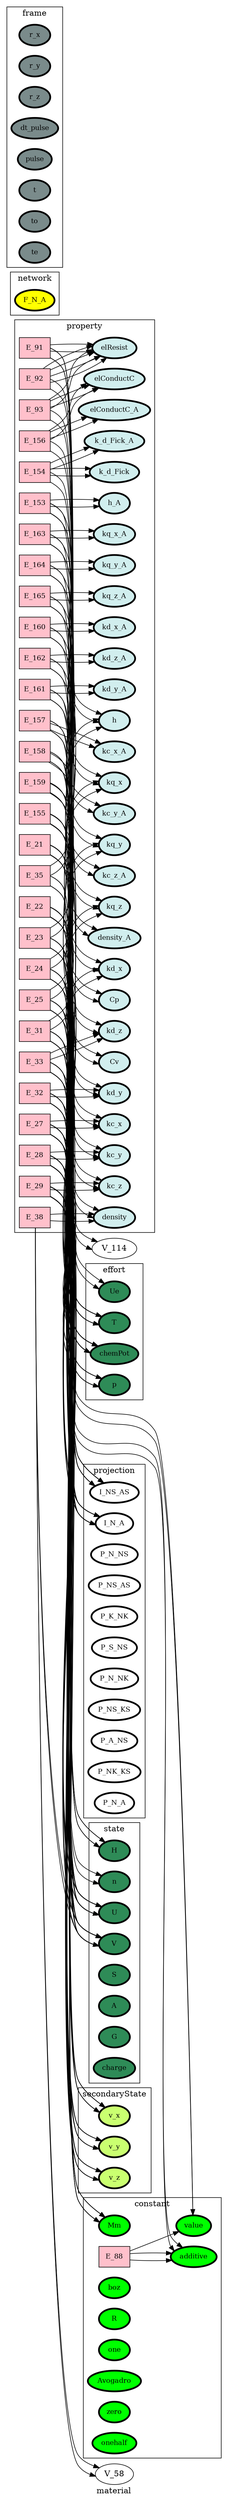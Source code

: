 digraph material {
label=material;
rankdir=LR;
E_91 -> V_114  [splines=ortho];
E_91 -> V_27  [splines=ortho];
E_92 -> V_1  [splines=ortho];
E_92 -> V_115  [splines=ortho];
E_93 -> V_112  [splines=ortho];
E_93 -> V_115  [splines=ortho];
E_153 -> V_200  [splines=ortho];
E_153 -> V_56  [splines=ortho];
E_154 -> V_183  [splines=ortho];
E_154 -> V_200  [splines=ortho];
E_155 -> V_201  [splines=ortho];
E_155 -> V_59  [splines=ortho];
E_156 -> V_116  [splines=ortho];
E_156 -> V_201  [splines=ortho];
E_157 -> V_201  [splines=ortho];
E_157 -> V_48  [splines=ortho];
E_158 -> V_201  [splines=ortho];
E_158 -> V_49  [splines=ortho];
E_159 -> V_201  [splines=ortho];
E_159 -> V_50  [splines=ortho];
E_160 -> V_200  [splines=ortho];
E_160 -> V_52  [splines=ortho];
E_161 -> V_200  [splines=ortho];
E_161 -> V_53  [splines=ortho];
E_162 -> V_200  [splines=ortho];
E_162 -> V_54  [splines=ortho];
E_163 -> V_201  [splines=ortho];
E_163 -> V_44  [splines=ortho];
E_164 -> V_201  [splines=ortho];
E_164 -> V_45  [splines=ortho];
E_165 -> V_201  [splines=ortho];
E_165 -> V_46  [splines=ortho];
E_21 -> V_18  [splines=ortho];
E_21 -> V_20  [splines=ortho];
E_22 -> V_13  [splines=ortho];
E_22 -> V_18  [splines=ortho];
E_23 -> V_13  [splines=ortho];
E_23 -> V_15  [splines=ortho];
E_23 -> V_18  [splines=ortho];
E_23 -> V_28  [splines=ortho];
E_24 -> V_13  [splines=ortho];
E_24 -> V_15  [splines=ortho];
E_24 -> V_18  [splines=ortho];
E_24 -> V_29  [splines=ortho];
E_25 -> V_13  [splines=ortho];
E_25 -> V_15  [splines=ortho];
E_25 -> V_18  [splines=ortho];
E_25 -> V_30  [splines=ortho];
E_27 -> V_13  [splines=ortho];
E_27 -> V_15  [splines=ortho];
E_27 -> V_17  [splines=ortho];
E_27 -> V_19  [splines=ortho];
E_27 -> V_28  [splines=ortho];
E_27 -> V_40  [splines=ortho];
E_28 -> V_13  [splines=ortho];
E_28 -> V_15  [splines=ortho];
E_28 -> V_17  [splines=ortho];
E_28 -> V_19  [splines=ortho];
E_28 -> V_29  [splines=ortho];
E_28 -> V_40  [splines=ortho];
E_29 -> V_13  [splines=ortho];
E_29 -> V_15  [splines=ortho];
E_29 -> V_17  [splines=ortho];
E_29 -> V_19  [splines=ortho];
E_29 -> V_30  [splines=ortho];
E_29 -> V_40  [splines=ortho];
E_31 -> V_13  [splines=ortho];
E_31 -> V_15  [splines=ortho];
E_31 -> V_19  [splines=ortho];
E_31 -> V_28  [splines=ortho];
E_32 -> V_13  [splines=ortho];
E_32 -> V_15  [splines=ortho];
E_32 -> V_19  [splines=ortho];
E_32 -> V_29  [splines=ortho];
E_33 -> V_13  [splines=ortho];
E_33 -> V_15  [splines=ortho];
E_33 -> V_19  [splines=ortho];
E_33 -> V_30  [splines=ortho];
E_35 -> V_16  [splines=ortho];
E_35 -> V_20  [splines=ortho];
E_38 -> V_15  [splines=ortho];
E_38 -> V_58  [splines=ortho];
subgraph cluster_material___property {
label=property;
rankdir=LR;
V_115 [fillcolor=lightcyan2, fontsize=12, label=elResist, penwidth=3, style=filled];
V_116 [fillcolor=lightcyan2, fontsize=12, label=elConductC, penwidth=3, style=filled];
V_183 [fillcolor=lightcyan2, fontsize=12, label=k_d_Fick, penwidth=3, style=filled];
V_187 [fillcolor=lightcyan2, fontsize=12, label=h_A, penwidth=3, style=filled];
V_188 [fillcolor=lightcyan2, fontsize=12, label=k_d_Fick_A, penwidth=3, style=filled];
V_189 [fillcolor=lightcyan2, fontsize=12, label=density_A, penwidth=3, style=filled];
V_190 [fillcolor=lightcyan2, fontsize=12, label=elConductC_A, penwidth=3, style=filled];
V_191 [fillcolor=lightcyan2, fontsize=12, label=kc_x_A, penwidth=3, style=filled];
V_192 [fillcolor=lightcyan2, fontsize=12, label=kc_y_A, penwidth=3, style=filled];
V_193 [fillcolor=lightcyan2, fontsize=12, label=kc_z_A, penwidth=3, style=filled];
V_194 [fillcolor=lightcyan2, fontsize=12, label=kd_x_A, penwidth=3, style=filled];
V_195 [fillcolor=lightcyan2, fontsize=12, label=kd_y_A, penwidth=3, style=filled];
V_196 [fillcolor=lightcyan2, fontsize=12, label=kd_z_A, penwidth=3, style=filled];
V_197 [fillcolor=lightcyan2, fontsize=12, label=kq_x_A, penwidth=3, style=filled];
V_198 [fillcolor=lightcyan2, fontsize=12, label=kq_y_A, penwidth=3, style=filled];
V_199 [fillcolor=lightcyan2, fontsize=12, label=kq_z_A, penwidth=3, style=filled];
V_42 [fillcolor=lightcyan2, fontsize=12, label=Cp, penwidth=3, style=filled];
V_43 [fillcolor=lightcyan2, fontsize=12, label=Cv, penwidth=3, style=filled];
V_44 [fillcolor=lightcyan2, fontsize=12, label=kq_x, penwidth=3, style=filled];
V_45 [fillcolor=lightcyan2, fontsize=12, label=kq_y, penwidth=3, style=filled];
V_46 [fillcolor=lightcyan2, fontsize=12, label=kq_z, penwidth=3, style=filled];
V_48 [fillcolor=lightcyan2, fontsize=12, label=kc_x, penwidth=3, style=filled];
V_49 [fillcolor=lightcyan2, fontsize=12, label=kc_y, penwidth=3, style=filled];
V_50 [fillcolor=lightcyan2, fontsize=12, label=kc_z, penwidth=3, style=filled];
V_52 [fillcolor=lightcyan2, fontsize=12, label=kd_x, penwidth=3, style=filled];
V_53 [fillcolor=lightcyan2, fontsize=12, label=kd_y, penwidth=3, style=filled];
V_54 [fillcolor=lightcyan2, fontsize=12, label=kd_z, penwidth=3, style=filled];
V_56 [fillcolor=lightcyan2, fontsize=12, label=h, penwidth=3, style=filled];
V_59 [fillcolor=lightcyan2, fontsize=12, label=density, penwidth=3, style=filled];
E_91 [fillcolor=pink, fontsize=12, shape=box, style=filled];
E_91 -> V_115  [splines=ortho];
E_92 [fillcolor=pink, fontsize=12, shape=box, style=filled];
E_92 -> V_115  [splines=ortho];
E_93 [fillcolor=pink, fontsize=12, shape=box, style=filled];
E_93 -> V_116  [splines=ortho];
E_153 [fillcolor=pink, fontsize=12, shape=box, style=filled];
E_153 -> V_187  [splines=ortho];
E_154 [fillcolor=pink, fontsize=12, shape=box, style=filled];
E_154 -> V_188  [splines=ortho];
E_155 [fillcolor=pink, fontsize=12, shape=box, style=filled];
E_155 -> V_189  [splines=ortho];
E_156 [fillcolor=pink, fontsize=12, shape=box, style=filled];
E_156 -> V_190  [splines=ortho];
E_157 [fillcolor=pink, fontsize=12, shape=box, style=filled];
E_157 -> V_191  [splines=ortho];
E_158 [fillcolor=pink, fontsize=12, shape=box, style=filled];
E_158 -> V_192  [splines=ortho];
E_159 [fillcolor=pink, fontsize=12, shape=box, style=filled];
E_159 -> V_193  [splines=ortho];
E_160 [fillcolor=pink, fontsize=12, shape=box, style=filled];
E_160 -> V_194  [splines=ortho];
E_161 [fillcolor=pink, fontsize=12, shape=box, style=filled];
E_161 -> V_195  [splines=ortho];
E_162 [fillcolor=pink, fontsize=12, shape=box, style=filled];
E_162 -> V_196  [splines=ortho];
E_163 [fillcolor=pink, fontsize=12, shape=box, style=filled];
E_163 -> V_197  [splines=ortho];
E_164 [fillcolor=pink, fontsize=12, shape=box, style=filled];
E_164 -> V_198  [splines=ortho];
E_165 [fillcolor=pink, fontsize=12, shape=box, style=filled];
E_165 -> V_199  [splines=ortho];
E_21 [fillcolor=pink, fontsize=12, shape=box, style=filled];
E_21 -> V_42  [splines=ortho];
E_22 [fillcolor=pink, fontsize=12, shape=box, style=filled];
E_22 -> V_43  [splines=ortho];
E_23 [fillcolor=pink, fontsize=12, shape=box, style=filled];
E_23 -> V_44  [splines=ortho];
E_24 [fillcolor=pink, fontsize=12, shape=box, style=filled];
E_24 -> V_45  [splines=ortho];
E_25 [fillcolor=pink, fontsize=12, shape=box, style=filled];
E_25 -> V_46  [splines=ortho];
E_27 [fillcolor=pink, fontsize=12, shape=box, style=filled];
E_27 -> V_48  [splines=ortho];
E_28 [fillcolor=pink, fontsize=12, shape=box, style=filled];
E_28 -> V_49  [splines=ortho];
E_29 [fillcolor=pink, fontsize=12, shape=box, style=filled];
E_29 -> V_50  [splines=ortho];
E_31 [fillcolor=pink, fontsize=12, shape=box, style=filled];
E_31 -> V_52  [splines=ortho];
E_32 [fillcolor=pink, fontsize=12, shape=box, style=filled];
E_32 -> V_53  [splines=ortho];
E_33 [fillcolor=pink, fontsize=12, shape=box, style=filled];
E_33 -> V_54  [splines=ortho];
E_35 [fillcolor=pink, fontsize=12, shape=box, style=filled];
E_35 -> V_56  [splines=ortho];
E_38 [fillcolor=pink, fontsize=12, shape=box, style=filled];
E_38 -> V_59  [splines=ortho];
}

subgraph cluster_material___network {
label=network;
rankdir=LR;
V_8 [fillcolor=yellow, fontsize=12, label=F_N_A, penwidth=3, style=filled];
}

subgraph cluster_material___projection {
label=projection;
rankdir=LR;
V_162 [fillcolor=white, fontsize=12, label=P_N_NS, penwidth=3, style=filled];
V_200 [fillcolor=white, fontsize=12, label=I_NS_AS, penwidth=3, style=filled];
V_201 [fillcolor=white, fontsize=12, label=I_N_A, penwidth=3, style=filled];
V_32 [fillcolor=white, fontsize=12, label=P_NS_AS, penwidth=3, style=filled];
V_33 [fillcolor=white, fontsize=12, label=P_K_NK, penwidth=3, style=filled];
V_34 [fillcolor=white, fontsize=12, label=P_S_NS, penwidth=3, style=filled];
V_35 [fillcolor=white, fontsize=12, label=P_N_NK, penwidth=3, style=filled];
V_36 [fillcolor=white, fontsize=12, label=P_NS_KS, penwidth=3, style=filled];
V_37 [fillcolor=white, fontsize=12, label=P_A_NS, penwidth=3, style=filled];
V_65 [fillcolor=white, fontsize=12, label=P_NK_KS, penwidth=3, style=filled];
V_9 [fillcolor=white, fontsize=12, label=P_N_A, penwidth=3, style=filled];
}

subgraph cluster_material___differenceOperator {
label=differenceOperator;
rankdir=LR;
}

subgraph cluster_material___frame {
label=frame;
rankdir=LR;
V_10 [fillcolor=lightcyan4, fontsize=12, label=r_x, penwidth=3, style=filled];
V_11 [fillcolor=lightcyan4, fontsize=12, label=r_y, penwidth=3, style=filled];
V_12 [fillcolor=lightcyan4, fontsize=12, label=r_z, penwidth=3, style=filled];
V_216 [fillcolor=lightcyan4, fontsize=12, label=dt_pulse, penwidth=3, style=filled];
V_217 [fillcolor=lightcyan4, fontsize=12, label=pulse, penwidth=3, style=filled];
V_5 [fillcolor=lightcyan4, fontsize=12, label=t, penwidth=3, style=filled];
V_6 [fillcolor=lightcyan4, fontsize=12, label=to, penwidth=3, style=filled];
V_7 [fillcolor=lightcyan4, fontsize=12, label=te, penwidth=3, style=filled];
}

subgraph cluster_material___state {
label=state;
rankdir=LR;
V_13 [fillcolor=seagreen4, fontsize=12, label=U, penwidth=3, style=filled];
V_14 [fillcolor=seagreen4, fontsize=12, label=S, penwidth=3, style=filled];
V_15 [fillcolor=seagreen4, fontsize=12, label=V, penwidth=3, style=filled];
V_16 [fillcolor=seagreen4, fontsize=12, label=n, penwidth=3, style=filled];
V_20 [fillcolor=seagreen4, fontsize=12, label=H, penwidth=3, style=filled];
V_21 [fillcolor=seagreen4, fontsize=12, label=A, penwidth=3, style=filled];
V_22 [fillcolor=seagreen4, fontsize=12, label=G, penwidth=3, style=filled];
V_23 [fillcolor=seagreen4, fontsize=12, label=charge, penwidth=3, style=filled];
}

E_88 -> V_1  [splines=ortho];
E_88 -> V_112  [splines=ortho];
subgraph cluster_material___constant {
label=constant;
rankdir=LR;
V_1 [fillcolor=green, fontsize=12, label=value, penwidth=3, style=filled];
V_112 [fillcolor=green, fontsize=12, label=additive, penwidth=3, style=filled];
V_165 [fillcolor=green, fontsize=12, label=boz, penwidth=3, style=filled];
V_166 [fillcolor=green, fontsize=12, label=R, penwidth=3, style=filled];
V_2 [fillcolor=green, fontsize=12, label=one, penwidth=3, style=filled];
V_24 [fillcolor=green, fontsize=12, label=Avogadro, penwidth=3, style=filled];
V_3 [fillcolor=green, fontsize=12, label=zero, penwidth=3, style=filled];
V_4 [fillcolor=green, fontsize=12, label=onehalf, penwidth=3, style=filled];
V_40 [fillcolor=green, fontsize=12, label=Mm, penwidth=3, style=filled];
E_88 [fillcolor=pink, fontsize=12, shape=box, style=filled];
E_88 -> V_112  [splines=ortho];
}

subgraph cluster_material___effort {
label=effort;
rankdir=LR;
V_17 [fillcolor=seagreen, fontsize=12, label=p, penwidth=3, style=filled];
V_18 [fillcolor=seagreen, fontsize=12, label=T, penwidth=3, style=filled];
V_19 [fillcolor=seagreen, fontsize=12, label=chemPot, penwidth=3, style=filled];
V_27 [fillcolor=seagreen, fontsize=12, label=Ue, penwidth=3, style=filled];
}

subgraph cluster_material___secondaryState {
label=secondaryState;
rankdir=LR;
V_28 [fillcolor=darkolivegreen1, fontsize=12, label=v_x, penwidth=3, style=filled];
V_29 [fillcolor=darkolivegreen1, fontsize=12, label=v_y, penwidth=3, style=filled];
V_30 [fillcolor=darkolivegreen1, fontsize=12, label=v_z, penwidth=3, style=filled];
}

subgraph cluster_material___diffState {
label=diffState;
rankdir=LR;
}

E_91 -> V_114  [splines=ortho];
E_91 -> V_27  [splines=ortho];
E_92 -> V_1  [splines=ortho];
E_92 -> V_115  [splines=ortho];
E_93 -> V_112  [splines=ortho];
E_93 -> V_115  [splines=ortho];
E_153 -> V_200  [splines=ortho];
E_153 -> V_56  [splines=ortho];
E_154 -> V_183  [splines=ortho];
E_154 -> V_200  [splines=ortho];
E_155 -> V_201  [splines=ortho];
E_155 -> V_59  [splines=ortho];
E_156 -> V_116  [splines=ortho];
E_156 -> V_201  [splines=ortho];
E_157 -> V_201  [splines=ortho];
E_157 -> V_48  [splines=ortho];
E_158 -> V_201  [splines=ortho];
E_158 -> V_49  [splines=ortho];
E_159 -> V_201  [splines=ortho];
E_159 -> V_50  [splines=ortho];
E_160 -> V_200  [splines=ortho];
E_160 -> V_52  [splines=ortho];
E_161 -> V_200  [splines=ortho];
E_161 -> V_53  [splines=ortho];
E_162 -> V_200  [splines=ortho];
E_162 -> V_54  [splines=ortho];
E_163 -> V_201  [splines=ortho];
E_163 -> V_44  [splines=ortho];
E_164 -> V_201  [splines=ortho];
E_164 -> V_45  [splines=ortho];
E_165 -> V_201  [splines=ortho];
E_165 -> V_46  [splines=ortho];
E_21 -> V_18  [splines=ortho];
E_21 -> V_20  [splines=ortho];
E_22 -> V_13  [splines=ortho];
E_22 -> V_18  [splines=ortho];
E_23 -> V_13  [splines=ortho];
E_23 -> V_15  [splines=ortho];
E_23 -> V_18  [splines=ortho];
E_23 -> V_28  [splines=ortho];
E_24 -> V_13  [splines=ortho];
E_24 -> V_15  [splines=ortho];
E_24 -> V_18  [splines=ortho];
E_24 -> V_29  [splines=ortho];
E_25 -> V_13  [splines=ortho];
E_25 -> V_15  [splines=ortho];
E_25 -> V_18  [splines=ortho];
E_25 -> V_30  [splines=ortho];
E_27 -> V_13  [splines=ortho];
E_27 -> V_15  [splines=ortho];
E_27 -> V_17  [splines=ortho];
E_27 -> V_19  [splines=ortho];
E_27 -> V_28  [splines=ortho];
E_27 -> V_40  [splines=ortho];
E_28 -> V_13  [splines=ortho];
E_28 -> V_15  [splines=ortho];
E_28 -> V_17  [splines=ortho];
E_28 -> V_19  [splines=ortho];
E_28 -> V_29  [splines=ortho];
E_28 -> V_40  [splines=ortho];
E_29 -> V_13  [splines=ortho];
E_29 -> V_15  [splines=ortho];
E_29 -> V_17  [splines=ortho];
E_29 -> V_19  [splines=ortho];
E_29 -> V_30  [splines=ortho];
E_29 -> V_40  [splines=ortho];
E_31 -> V_13  [splines=ortho];
E_31 -> V_15  [splines=ortho];
E_31 -> V_19  [splines=ortho];
E_31 -> V_28  [splines=ortho];
E_32 -> V_13  [splines=ortho];
E_32 -> V_15  [splines=ortho];
E_32 -> V_19  [splines=ortho];
E_32 -> V_29  [splines=ortho];
E_33 -> V_13  [splines=ortho];
E_33 -> V_15  [splines=ortho];
E_33 -> V_19  [splines=ortho];
E_33 -> V_30  [splines=ortho];
E_35 -> V_16  [splines=ortho];
E_35 -> V_20  [splines=ortho];
E_38 -> V_15  [splines=ortho];
E_38 -> V_58  [splines=ortho];
subgraph cluster_material___property {
label=property;
rankdir=LR;
V_115 [fillcolor=lightcyan2, fontsize=12, label=elResist, penwidth=3, style=filled];
V_116 [fillcolor=lightcyan2, fontsize=12, label=elConductC, penwidth=3, style=filled];
V_183 [fillcolor=lightcyan2, fontsize=12, label=k_d_Fick, penwidth=3, style=filled];
V_187 [fillcolor=lightcyan2, fontsize=12, label=h_A, penwidth=3, style=filled];
V_188 [fillcolor=lightcyan2, fontsize=12, label=k_d_Fick_A, penwidth=3, style=filled];
V_189 [fillcolor=lightcyan2, fontsize=12, label=density_A, penwidth=3, style=filled];
V_190 [fillcolor=lightcyan2, fontsize=12, label=elConductC_A, penwidth=3, style=filled];
V_191 [fillcolor=lightcyan2, fontsize=12, label=kc_x_A, penwidth=3, style=filled];
V_192 [fillcolor=lightcyan2, fontsize=12, label=kc_y_A, penwidth=3, style=filled];
V_193 [fillcolor=lightcyan2, fontsize=12, label=kc_z_A, penwidth=3, style=filled];
V_194 [fillcolor=lightcyan2, fontsize=12, label=kd_x_A, penwidth=3, style=filled];
V_195 [fillcolor=lightcyan2, fontsize=12, label=kd_y_A, penwidth=3, style=filled];
V_196 [fillcolor=lightcyan2, fontsize=12, label=kd_z_A, penwidth=3, style=filled];
V_197 [fillcolor=lightcyan2, fontsize=12, label=kq_x_A, penwidth=3, style=filled];
V_198 [fillcolor=lightcyan2, fontsize=12, label=kq_y_A, penwidth=3, style=filled];
V_199 [fillcolor=lightcyan2, fontsize=12, label=kq_z_A, penwidth=3, style=filled];
V_42 [fillcolor=lightcyan2, fontsize=12, label=Cp, penwidth=3, style=filled];
V_43 [fillcolor=lightcyan2, fontsize=12, label=Cv, penwidth=3, style=filled];
V_44 [fillcolor=lightcyan2, fontsize=12, label=kq_x, penwidth=3, style=filled];
V_45 [fillcolor=lightcyan2, fontsize=12, label=kq_y, penwidth=3, style=filled];
V_46 [fillcolor=lightcyan2, fontsize=12, label=kq_z, penwidth=3, style=filled];
V_48 [fillcolor=lightcyan2, fontsize=12, label=kc_x, penwidth=3, style=filled];
V_49 [fillcolor=lightcyan2, fontsize=12, label=kc_y, penwidth=3, style=filled];
V_50 [fillcolor=lightcyan2, fontsize=12, label=kc_z, penwidth=3, style=filled];
V_52 [fillcolor=lightcyan2, fontsize=12, label=kd_x, penwidth=3, style=filled];
V_53 [fillcolor=lightcyan2, fontsize=12, label=kd_y, penwidth=3, style=filled];
V_54 [fillcolor=lightcyan2, fontsize=12, label=kd_z, penwidth=3, style=filled];
V_56 [fillcolor=lightcyan2, fontsize=12, label=h, penwidth=3, style=filled];
V_59 [fillcolor=lightcyan2, fontsize=12, label=density, penwidth=3, style=filled];
E_91 [fillcolor=pink, fontsize=12, shape=box, style=filled];
E_91 -> V_115  [splines=ortho];
E_92 [fillcolor=pink, fontsize=12, shape=box, style=filled];
E_92 -> V_115  [splines=ortho];
E_93 [fillcolor=pink, fontsize=12, shape=box, style=filled];
E_93 -> V_116  [splines=ortho];
E_153 [fillcolor=pink, fontsize=12, shape=box, style=filled];
E_153 -> V_187  [splines=ortho];
E_154 [fillcolor=pink, fontsize=12, shape=box, style=filled];
E_154 -> V_188  [splines=ortho];
E_155 [fillcolor=pink, fontsize=12, shape=box, style=filled];
E_155 -> V_189  [splines=ortho];
E_156 [fillcolor=pink, fontsize=12, shape=box, style=filled];
E_156 -> V_190  [splines=ortho];
E_157 [fillcolor=pink, fontsize=12, shape=box, style=filled];
E_157 -> V_191  [splines=ortho];
E_158 [fillcolor=pink, fontsize=12, shape=box, style=filled];
E_158 -> V_192  [splines=ortho];
E_159 [fillcolor=pink, fontsize=12, shape=box, style=filled];
E_159 -> V_193  [splines=ortho];
E_160 [fillcolor=pink, fontsize=12, shape=box, style=filled];
E_160 -> V_194  [splines=ortho];
E_161 [fillcolor=pink, fontsize=12, shape=box, style=filled];
E_161 -> V_195  [splines=ortho];
E_162 [fillcolor=pink, fontsize=12, shape=box, style=filled];
E_162 -> V_196  [splines=ortho];
E_163 [fillcolor=pink, fontsize=12, shape=box, style=filled];
E_163 -> V_197  [splines=ortho];
E_164 [fillcolor=pink, fontsize=12, shape=box, style=filled];
E_164 -> V_198  [splines=ortho];
E_165 [fillcolor=pink, fontsize=12, shape=box, style=filled];
E_165 -> V_199  [splines=ortho];
E_21 [fillcolor=pink, fontsize=12, shape=box, style=filled];
E_21 -> V_42  [splines=ortho];
E_22 [fillcolor=pink, fontsize=12, shape=box, style=filled];
E_22 -> V_43  [splines=ortho];
E_23 [fillcolor=pink, fontsize=12, shape=box, style=filled];
E_23 -> V_44  [splines=ortho];
E_24 [fillcolor=pink, fontsize=12, shape=box, style=filled];
E_24 -> V_45  [splines=ortho];
E_25 [fillcolor=pink, fontsize=12, shape=box, style=filled];
E_25 -> V_46  [splines=ortho];
E_27 [fillcolor=pink, fontsize=12, shape=box, style=filled];
E_27 -> V_48  [splines=ortho];
E_28 [fillcolor=pink, fontsize=12, shape=box, style=filled];
E_28 -> V_49  [splines=ortho];
E_29 [fillcolor=pink, fontsize=12, shape=box, style=filled];
E_29 -> V_50  [splines=ortho];
E_31 [fillcolor=pink, fontsize=12, shape=box, style=filled];
E_31 -> V_52  [splines=ortho];
E_32 [fillcolor=pink, fontsize=12, shape=box, style=filled];
E_32 -> V_53  [splines=ortho];
E_33 [fillcolor=pink, fontsize=12, shape=box, style=filled];
E_33 -> V_54  [splines=ortho];
E_35 [fillcolor=pink, fontsize=12, shape=box, style=filled];
E_35 -> V_56  [splines=ortho];
E_38 [fillcolor=pink, fontsize=12, shape=box, style=filled];
E_38 -> V_59  [splines=ortho];
}

}
